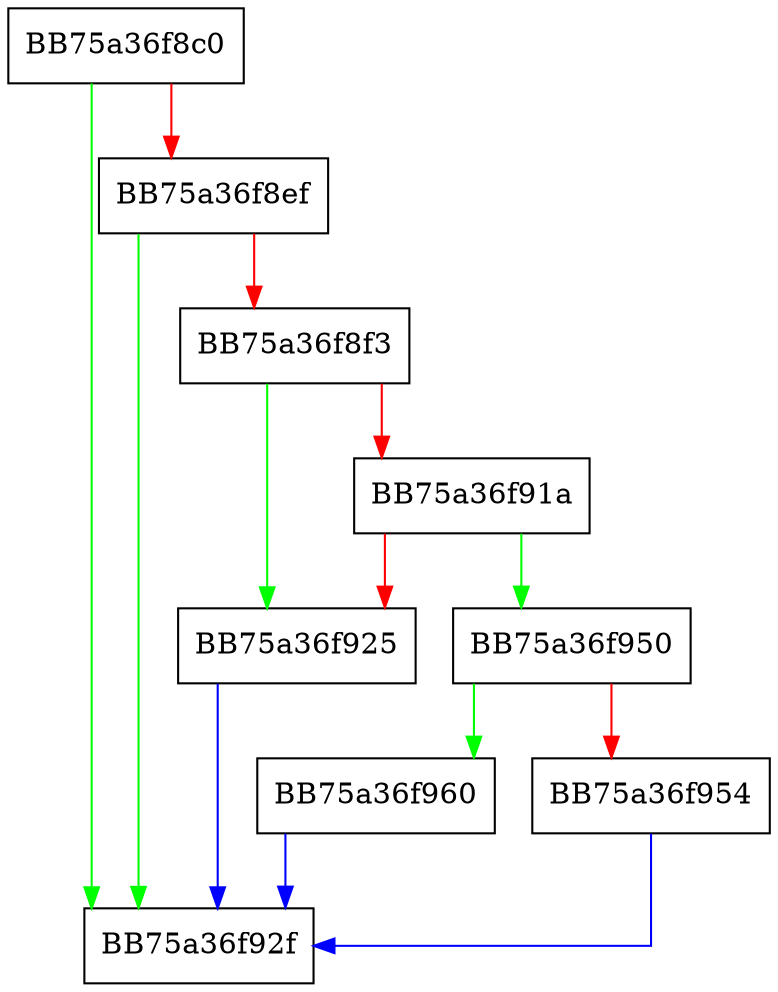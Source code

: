 digraph set_threat_actions {
  node [shape="box"];
  graph [splines=ortho];
  BB75a36f8c0 -> BB75a36f92f [color="green"];
  BB75a36f8c0 -> BB75a36f8ef [color="red"];
  BB75a36f8ef -> BB75a36f92f [color="green"];
  BB75a36f8ef -> BB75a36f8f3 [color="red"];
  BB75a36f8f3 -> BB75a36f925 [color="green"];
  BB75a36f8f3 -> BB75a36f91a [color="red"];
  BB75a36f91a -> BB75a36f950 [color="green"];
  BB75a36f91a -> BB75a36f925 [color="red"];
  BB75a36f925 -> BB75a36f92f [color="blue"];
  BB75a36f950 -> BB75a36f960 [color="green"];
  BB75a36f950 -> BB75a36f954 [color="red"];
  BB75a36f954 -> BB75a36f92f [color="blue"];
  BB75a36f960 -> BB75a36f92f [color="blue"];
}